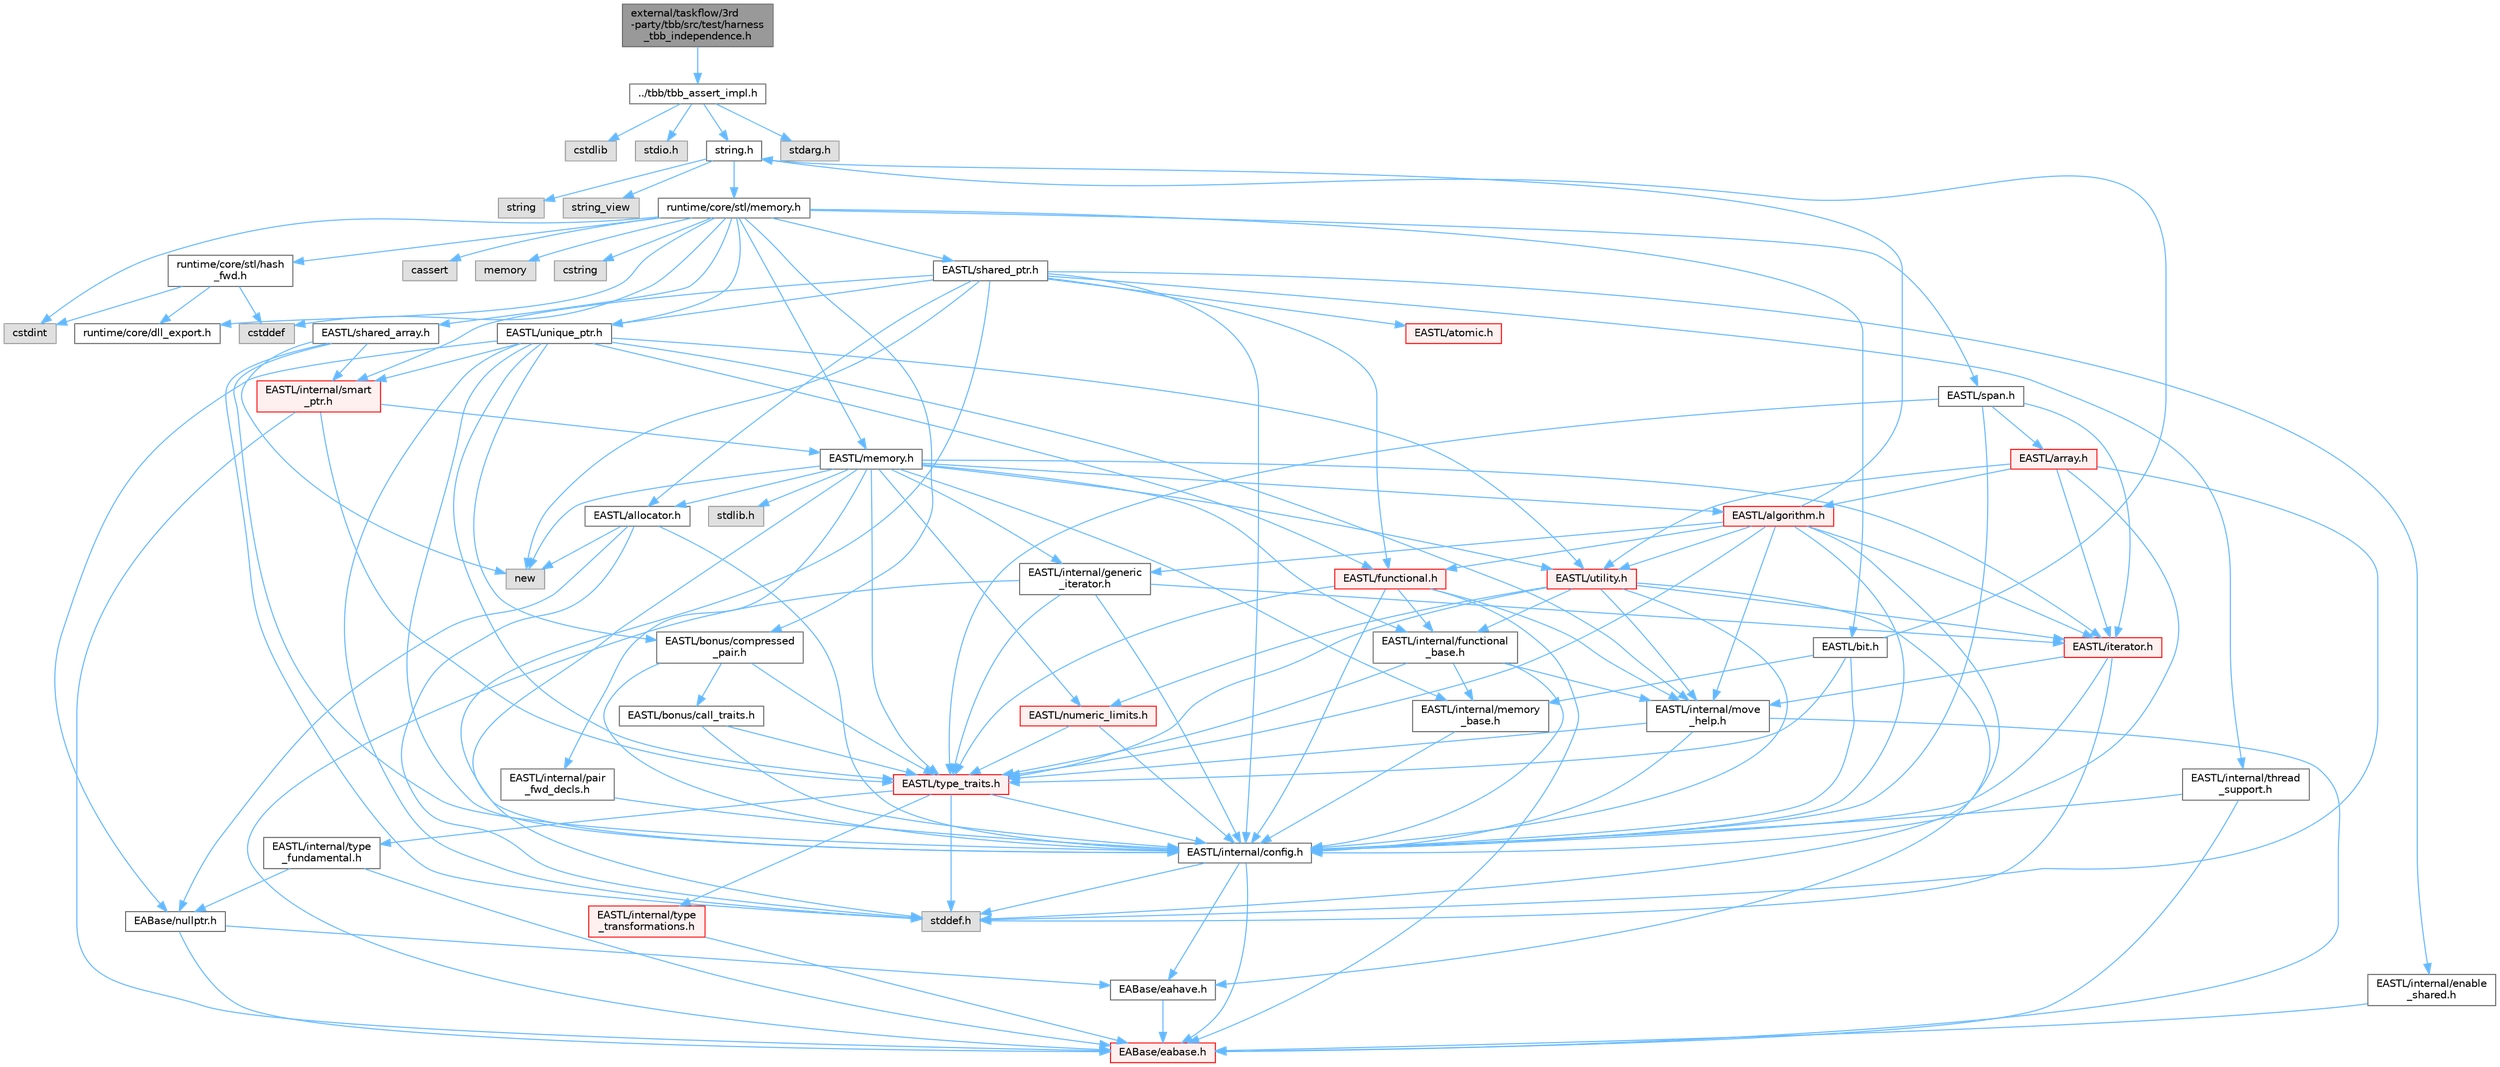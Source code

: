 digraph "external/taskflow/3rd-party/tbb/src/test/harness_tbb_independence.h"
{
 // LATEX_PDF_SIZE
  bgcolor="transparent";
  edge [fontname=Helvetica,fontsize=10,labelfontname=Helvetica,labelfontsize=10];
  node [fontname=Helvetica,fontsize=10,shape=box,height=0.2,width=0.4];
  Node1 [id="Node000001",label="external/taskflow/3rd\l-party/tbb/src/test/harness\l_tbb_independence.h",height=0.2,width=0.4,color="gray40", fillcolor="grey60", style="filled", fontcolor="black",tooltip=" "];
  Node1 -> Node2 [id="edge1_Node000001_Node000002",color="steelblue1",style="solid",tooltip=" "];
  Node2 [id="Node000002",label="../tbb/tbb_assert_impl.h",height=0.2,width=0.4,color="grey40", fillcolor="white", style="filled",URL="$tbb__assert__impl_8h.html",tooltip=" "];
  Node2 -> Node3 [id="edge2_Node000002_Node000003",color="steelblue1",style="solid",tooltip=" "];
  Node3 [id="Node000003",label="cstdlib",height=0.2,width=0.4,color="grey60", fillcolor="#E0E0E0", style="filled",tooltip=" "];
  Node2 -> Node4 [id="edge3_Node000002_Node000004",color="steelblue1",style="solid",tooltip=" "];
  Node4 [id="Node000004",label="stdio.h",height=0.2,width=0.4,color="grey60", fillcolor="#E0E0E0", style="filled",tooltip=" "];
  Node2 -> Node5 [id="edge4_Node000002_Node000005",color="steelblue1",style="solid",tooltip=" "];
  Node5 [id="Node000005",label="string.h",height=0.2,width=0.4,color="grey40", fillcolor="white", style="filled",URL="$string_8h.html",tooltip=" "];
  Node5 -> Node6 [id="edge5_Node000005_Node000006",color="steelblue1",style="solid",tooltip=" "];
  Node6 [id="Node000006",label="string",height=0.2,width=0.4,color="grey60", fillcolor="#E0E0E0", style="filled",tooltip=" "];
  Node5 -> Node7 [id="edge6_Node000005_Node000007",color="steelblue1",style="solid",tooltip=" "];
  Node7 [id="Node000007",label="string_view",height=0.2,width=0.4,color="grey60", fillcolor="#E0E0E0", style="filled",tooltip=" "];
  Node5 -> Node8 [id="edge7_Node000005_Node000008",color="steelblue1",style="solid",tooltip=" "];
  Node8 [id="Node000008",label="runtime/core/stl/memory.h",height=0.2,width=0.4,color="grey40", fillcolor="white", style="filled",URL="$runtime_2core_2stl_2memory_8h.html",tooltip=" "];
  Node8 -> Node9 [id="edge8_Node000008_Node000009",color="steelblue1",style="solid",tooltip=" "];
  Node9 [id="Node000009",label="cstddef",height=0.2,width=0.4,color="grey60", fillcolor="#E0E0E0", style="filled",tooltip=" "];
  Node8 -> Node10 [id="edge9_Node000008_Node000010",color="steelblue1",style="solid",tooltip=" "];
  Node10 [id="Node000010",label="cstdint",height=0.2,width=0.4,color="grey60", fillcolor="#E0E0E0", style="filled",tooltip=" "];
  Node8 -> Node11 [id="edge10_Node000008_Node000011",color="steelblue1",style="solid",tooltip=" "];
  Node11 [id="Node000011",label="cassert",height=0.2,width=0.4,color="grey60", fillcolor="#E0E0E0", style="filled",tooltip=" "];
  Node8 -> Node12 [id="edge11_Node000008_Node000012",color="steelblue1",style="solid",tooltip=" "];
  Node12 [id="Node000012",label="memory",height=0.2,width=0.4,color="grey60", fillcolor="#E0E0E0", style="filled",tooltip=" "];
  Node8 -> Node13 [id="edge12_Node000008_Node000013",color="steelblue1",style="solid",tooltip=" "];
  Node13 [id="Node000013",label="cstring",height=0.2,width=0.4,color="grey60", fillcolor="#E0E0E0", style="filled",tooltip=" "];
  Node8 -> Node14 [id="edge13_Node000008_Node000014",color="steelblue1",style="solid",tooltip=" "];
  Node14 [id="Node000014",label="EASTL/bit.h",height=0.2,width=0.4,color="grey40", fillcolor="white", style="filled",URL="$bit_8h.html",tooltip=" "];
  Node14 -> Node15 [id="edge14_Node000014_Node000015",color="steelblue1",style="solid",tooltip=" "];
  Node15 [id="Node000015",label="EASTL/internal/config.h",height=0.2,width=0.4,color="grey40", fillcolor="white", style="filled",URL="$runtime_2_e_a_s_t_l_2include_2_e_a_s_t_l_2internal_2config_8h.html",tooltip=" "];
  Node15 -> Node16 [id="edge15_Node000015_Node000016",color="steelblue1",style="solid",tooltip=" "];
  Node16 [id="Node000016",label="EABase/eabase.h",height=0.2,width=0.4,color="red", fillcolor="#FFF0F0", style="filled",URL="$eabase_8h.html",tooltip=" "];
  Node15 -> Node22 [id="edge16_Node000015_Node000022",color="steelblue1",style="solid",tooltip=" "];
  Node22 [id="Node000022",label="EABase/eahave.h",height=0.2,width=0.4,color="grey40", fillcolor="white", style="filled",URL="$eahave_8h.html",tooltip=" "];
  Node22 -> Node16 [id="edge17_Node000022_Node000016",color="steelblue1",style="solid",tooltip=" "];
  Node15 -> Node23 [id="edge18_Node000015_Node000023",color="steelblue1",style="solid",tooltip=" "];
  Node23 [id="Node000023",label="stddef.h",height=0.2,width=0.4,color="grey60", fillcolor="#E0E0E0", style="filled",tooltip=" "];
  Node14 -> Node24 [id="edge19_Node000014_Node000024",color="steelblue1",style="solid",tooltip=" "];
  Node24 [id="Node000024",label="EASTL/internal/memory\l_base.h",height=0.2,width=0.4,color="grey40", fillcolor="white", style="filled",URL="$memory__base_8h.html",tooltip=" "];
  Node24 -> Node15 [id="edge20_Node000024_Node000015",color="steelblue1",style="solid",tooltip=" "];
  Node14 -> Node25 [id="edge21_Node000014_Node000025",color="steelblue1",style="solid",tooltip=" "];
  Node25 [id="Node000025",label="EASTL/type_traits.h",height=0.2,width=0.4,color="red", fillcolor="#FFF0F0", style="filled",URL="$_e_a_s_t_l_2include_2_e_a_s_t_l_2type__traits_8h.html",tooltip=" "];
  Node25 -> Node15 [id="edge22_Node000025_Node000015",color="steelblue1",style="solid",tooltip=" "];
  Node25 -> Node23 [id="edge23_Node000025_Node000023",color="steelblue1",style="solid",tooltip=" "];
  Node25 -> Node26 [id="edge24_Node000025_Node000026",color="steelblue1",style="solid",tooltip=" "];
  Node26 [id="Node000026",label="EASTL/internal/type\l_fundamental.h",height=0.2,width=0.4,color="grey40", fillcolor="white", style="filled",URL="$type__fundamental_8h.html",tooltip=" "];
  Node26 -> Node16 [id="edge25_Node000026_Node000016",color="steelblue1",style="solid",tooltip=" "];
  Node26 -> Node27 [id="edge26_Node000026_Node000027",color="steelblue1",style="solid",tooltip=" "];
  Node27 [id="Node000027",label="EABase/nullptr.h",height=0.2,width=0.4,color="grey40", fillcolor="white", style="filled",URL="$nullptr_8h.html",tooltip=" "];
  Node27 -> Node16 [id="edge27_Node000027_Node000016",color="steelblue1",style="solid",tooltip=" "];
  Node27 -> Node22 [id="edge28_Node000027_Node000022",color="steelblue1",style="solid",tooltip=" "];
  Node25 -> Node28 [id="edge29_Node000025_Node000028",color="steelblue1",style="solid",tooltip=" "];
  Node28 [id="Node000028",label="EASTL/internal/type\l_transformations.h",height=0.2,width=0.4,color="red", fillcolor="#FFF0F0", style="filled",URL="$type__transformations_8h.html",tooltip=" "];
  Node28 -> Node16 [id="edge30_Node000028_Node000016",color="steelblue1",style="solid",tooltip=" "];
  Node14 -> Node5 [id="edge31_Node000014_Node000005",color="steelblue1",style="solid",tooltip=" "];
  Node8 -> Node35 [id="edge32_Node000008_Node000035",color="steelblue1",style="solid",tooltip=" "];
  Node35 [id="Node000035",label="EASTL/memory.h",height=0.2,width=0.4,color="grey40", fillcolor="white", style="filled",URL="$runtime_2_e_a_s_t_l_2include_2_e_a_s_t_l_2memory_8h.html",tooltip=" "];
  Node35 -> Node15 [id="edge33_Node000035_Node000015",color="steelblue1",style="solid",tooltip=" "];
  Node35 -> Node24 [id="edge34_Node000035_Node000024",color="steelblue1",style="solid",tooltip=" "];
  Node35 -> Node36 [id="edge35_Node000035_Node000036",color="steelblue1",style="solid",tooltip=" "];
  Node36 [id="Node000036",label="EASTL/internal/generic\l_iterator.h",height=0.2,width=0.4,color="grey40", fillcolor="white", style="filled",URL="$generic__iterator_8h.html",tooltip=" "];
  Node36 -> Node16 [id="edge36_Node000036_Node000016",color="steelblue1",style="solid",tooltip=" "];
  Node36 -> Node15 [id="edge37_Node000036_Node000015",color="steelblue1",style="solid",tooltip=" "];
  Node36 -> Node37 [id="edge38_Node000036_Node000037",color="steelblue1",style="solid",tooltip=" "];
  Node37 [id="Node000037",label="EASTL/iterator.h",height=0.2,width=0.4,color="red", fillcolor="#FFF0F0", style="filled",URL="$_e_a_s_t_l_2include_2_e_a_s_t_l_2iterator_8h.html",tooltip=" "];
  Node37 -> Node15 [id="edge39_Node000037_Node000015",color="steelblue1",style="solid",tooltip=" "];
  Node37 -> Node38 [id="edge40_Node000037_Node000038",color="steelblue1",style="solid",tooltip=" "];
  Node38 [id="Node000038",label="EASTL/internal/move\l_help.h",height=0.2,width=0.4,color="grey40", fillcolor="white", style="filled",URL="$move__help_8h.html",tooltip=" "];
  Node38 -> Node16 [id="edge41_Node000038_Node000016",color="steelblue1",style="solid",tooltip=" "];
  Node38 -> Node15 [id="edge42_Node000038_Node000015",color="steelblue1",style="solid",tooltip=" "];
  Node38 -> Node25 [id="edge43_Node000038_Node000025",color="steelblue1",style="solid",tooltip=" "];
  Node37 -> Node23 [id="edge44_Node000037_Node000023",color="steelblue1",style="solid",tooltip=" "];
  Node36 -> Node25 [id="edge45_Node000036_Node000025",color="steelblue1",style="solid",tooltip=" "];
  Node35 -> Node40 [id="edge46_Node000035_Node000040",color="steelblue1",style="solid",tooltip=" "];
  Node40 [id="Node000040",label="EASTL/internal/pair\l_fwd_decls.h",height=0.2,width=0.4,color="grey40", fillcolor="white", style="filled",URL="$pair__fwd__decls_8h.html",tooltip=" "];
  Node40 -> Node15 [id="edge47_Node000040_Node000015",color="steelblue1",style="solid",tooltip=" "];
  Node35 -> Node41 [id="edge48_Node000035_Node000041",color="steelblue1",style="solid",tooltip=" "];
  Node41 [id="Node000041",label="EASTL/internal/functional\l_base.h",height=0.2,width=0.4,color="grey40", fillcolor="white", style="filled",URL="$functional__base_8h.html",tooltip=" "];
  Node41 -> Node15 [id="edge49_Node000041_Node000015",color="steelblue1",style="solid",tooltip=" "];
  Node41 -> Node24 [id="edge50_Node000041_Node000024",color="steelblue1",style="solid",tooltip=" "];
  Node41 -> Node38 [id="edge51_Node000041_Node000038",color="steelblue1",style="solid",tooltip=" "];
  Node41 -> Node25 [id="edge52_Node000041_Node000025",color="steelblue1",style="solid",tooltip=" "];
  Node35 -> Node42 [id="edge53_Node000035_Node000042",color="steelblue1",style="solid",tooltip=" "];
  Node42 [id="Node000042",label="EASTL/algorithm.h",height=0.2,width=0.4,color="red", fillcolor="#FFF0F0", style="filled",URL="$_e_a_s_t_l_2include_2_e_a_s_t_l_2algorithm_8h.html",tooltip=" "];
  Node42 -> Node15 [id="edge54_Node000042_Node000015",color="steelblue1",style="solid",tooltip=" "];
  Node42 -> Node25 [id="edge55_Node000042_Node000025",color="steelblue1",style="solid",tooltip=" "];
  Node42 -> Node38 [id="edge56_Node000042_Node000038",color="steelblue1",style="solid",tooltip=" "];
  Node42 -> Node37 [id="edge57_Node000042_Node000037",color="steelblue1",style="solid",tooltip=" "];
  Node42 -> Node45 [id="edge58_Node000042_Node000045",color="steelblue1",style="solid",tooltip=" "];
  Node45 [id="Node000045",label="EASTL/functional.h",height=0.2,width=0.4,color="red", fillcolor="#FFF0F0", style="filled",URL="$_e_a_s_t_l_2include_2_e_a_s_t_l_2functional_8h.html",tooltip=" "];
  Node45 -> Node16 [id="edge59_Node000045_Node000016",color="steelblue1",style="solid",tooltip=" "];
  Node45 -> Node15 [id="edge60_Node000045_Node000015",color="steelblue1",style="solid",tooltip=" "];
  Node45 -> Node38 [id="edge61_Node000045_Node000038",color="steelblue1",style="solid",tooltip=" "];
  Node45 -> Node25 [id="edge62_Node000045_Node000025",color="steelblue1",style="solid",tooltip=" "];
  Node45 -> Node41 [id="edge63_Node000045_Node000041",color="steelblue1",style="solid",tooltip=" "];
  Node42 -> Node52 [id="edge64_Node000042_Node000052",color="steelblue1",style="solid",tooltip=" "];
  Node52 [id="Node000052",label="EASTL/utility.h",height=0.2,width=0.4,color="red", fillcolor="#FFF0F0", style="filled",URL="$runtime_2_e_a_s_t_l_2include_2_e_a_s_t_l_2utility_8h.html",tooltip=" "];
  Node52 -> Node15 [id="edge65_Node000052_Node000015",color="steelblue1",style="solid",tooltip=" "];
  Node52 -> Node25 [id="edge66_Node000052_Node000025",color="steelblue1",style="solid",tooltip=" "];
  Node52 -> Node37 [id="edge67_Node000052_Node000037",color="steelblue1",style="solid",tooltip=" "];
  Node52 -> Node53 [id="edge68_Node000052_Node000053",color="steelblue1",style="solid",tooltip=" "];
  Node53 [id="Node000053",label="EASTL/numeric_limits.h",height=0.2,width=0.4,color="red", fillcolor="#FFF0F0", style="filled",URL="$numeric__limits_8h.html",tooltip=" "];
  Node53 -> Node15 [id="edge69_Node000053_Node000015",color="steelblue1",style="solid",tooltip=" "];
  Node53 -> Node25 [id="edge70_Node000053_Node000025",color="steelblue1",style="solid",tooltip=" "];
  Node52 -> Node41 [id="edge71_Node000052_Node000041",color="steelblue1",style="solid",tooltip=" "];
  Node52 -> Node38 [id="edge72_Node000052_Node000038",color="steelblue1",style="solid",tooltip=" "];
  Node52 -> Node22 [id="edge73_Node000052_Node000022",color="steelblue1",style="solid",tooltip=" "];
  Node42 -> Node36 [id="edge74_Node000042_Node000036",color="steelblue1",style="solid",tooltip=" "];
  Node42 -> Node23 [id="edge75_Node000042_Node000023",color="steelblue1",style="solid",tooltip=" "];
  Node42 -> Node5 [id="edge76_Node000042_Node000005",color="steelblue1",style="solid",tooltip=" "];
  Node35 -> Node25 [id="edge77_Node000035_Node000025",color="steelblue1",style="solid",tooltip=" "];
  Node35 -> Node49 [id="edge78_Node000035_Node000049",color="steelblue1",style="solid",tooltip=" "];
  Node49 [id="Node000049",label="EASTL/allocator.h",height=0.2,width=0.4,color="grey40", fillcolor="white", style="filled",URL="$runtime_2_e_a_s_t_l_2include_2_e_a_s_t_l_2allocator_8h.html",tooltip=" "];
  Node49 -> Node15 [id="edge79_Node000049_Node000015",color="steelblue1",style="solid",tooltip=" "];
  Node49 -> Node27 [id="edge80_Node000049_Node000027",color="steelblue1",style="solid",tooltip=" "];
  Node49 -> Node23 [id="edge81_Node000049_Node000023",color="steelblue1",style="solid",tooltip=" "];
  Node49 -> Node50 [id="edge82_Node000049_Node000050",color="steelblue1",style="solid",tooltip=" "];
  Node50 [id="Node000050",label="new",height=0.2,width=0.4,color="grey60", fillcolor="#E0E0E0", style="filled",tooltip=" "];
  Node35 -> Node37 [id="edge83_Node000035_Node000037",color="steelblue1",style="solid",tooltip=" "];
  Node35 -> Node52 [id="edge84_Node000035_Node000052",color="steelblue1",style="solid",tooltip=" "];
  Node35 -> Node53 [id="edge85_Node000035_Node000053",color="steelblue1",style="solid",tooltip=" "];
  Node35 -> Node62 [id="edge86_Node000035_Node000062",color="steelblue1",style="solid",tooltip=" "];
  Node62 [id="Node000062",label="stdlib.h",height=0.2,width=0.4,color="grey60", fillcolor="#E0E0E0", style="filled",tooltip=" "];
  Node35 -> Node50 [id="edge87_Node000035_Node000050",color="steelblue1",style="solid",tooltip=" "];
  Node8 -> Node63 [id="edge88_Node000008_Node000063",color="steelblue1",style="solid",tooltip=" "];
  Node63 [id="Node000063",label="EASTL/shared_array.h",height=0.2,width=0.4,color="grey40", fillcolor="white", style="filled",URL="$shared__array_8h.html",tooltip=" "];
  Node63 -> Node15 [id="edge89_Node000063_Node000015",color="steelblue1",style="solid",tooltip=" "];
  Node63 -> Node64 [id="edge90_Node000063_Node000064",color="steelblue1",style="solid",tooltip=" "];
  Node64 [id="Node000064",label="EASTL/internal/smart\l_ptr.h",height=0.2,width=0.4,color="red", fillcolor="#FFF0F0", style="filled",URL="$smart__ptr_8h.html",tooltip=" "];
  Node64 -> Node16 [id="edge91_Node000064_Node000016",color="steelblue1",style="solid",tooltip=" "];
  Node64 -> Node35 [id="edge92_Node000064_Node000035",color="steelblue1",style="solid",tooltip=" "];
  Node64 -> Node25 [id="edge93_Node000064_Node000025",color="steelblue1",style="solid",tooltip=" "];
  Node63 -> Node50 [id="edge94_Node000063_Node000050",color="steelblue1",style="solid",tooltip=" "];
  Node63 -> Node23 [id="edge95_Node000063_Node000023",color="steelblue1",style="solid",tooltip=" "];
  Node8 -> Node66 [id="edge96_Node000008_Node000066",color="steelblue1",style="solid",tooltip=" "];
  Node66 [id="Node000066",label="EASTL/unique_ptr.h",height=0.2,width=0.4,color="grey40", fillcolor="white", style="filled",URL="$unique__ptr_8h.html",tooltip=" "];
  Node66 -> Node27 [id="edge97_Node000066_Node000027",color="steelblue1",style="solid",tooltip=" "];
  Node66 -> Node67 [id="edge98_Node000066_Node000067",color="steelblue1",style="solid",tooltip=" "];
  Node67 [id="Node000067",label="EASTL/bonus/compressed\l_pair.h",height=0.2,width=0.4,color="grey40", fillcolor="white", style="filled",URL="$compressed__pair_8h.html",tooltip=" "];
  Node67 -> Node15 [id="edge99_Node000067_Node000015",color="steelblue1",style="solid",tooltip=" "];
  Node67 -> Node25 [id="edge100_Node000067_Node000025",color="steelblue1",style="solid",tooltip=" "];
  Node67 -> Node68 [id="edge101_Node000067_Node000068",color="steelblue1",style="solid",tooltip=" "];
  Node68 [id="Node000068",label="EASTL/bonus/call_traits.h",height=0.2,width=0.4,color="grey40", fillcolor="white", style="filled",URL="$call__traits_8h.html",tooltip=" "];
  Node68 -> Node15 [id="edge102_Node000068_Node000015",color="steelblue1",style="solid",tooltip=" "];
  Node68 -> Node25 [id="edge103_Node000068_Node000025",color="steelblue1",style="solid",tooltip=" "];
  Node66 -> Node45 [id="edge104_Node000066_Node000045",color="steelblue1",style="solid",tooltip=" "];
  Node66 -> Node15 [id="edge105_Node000066_Node000015",color="steelblue1",style="solid",tooltip=" "];
  Node66 -> Node38 [id="edge106_Node000066_Node000038",color="steelblue1",style="solid",tooltip=" "];
  Node66 -> Node64 [id="edge107_Node000066_Node000064",color="steelblue1",style="solid",tooltip=" "];
  Node66 -> Node25 [id="edge108_Node000066_Node000025",color="steelblue1",style="solid",tooltip=" "];
  Node66 -> Node52 [id="edge109_Node000066_Node000052",color="steelblue1",style="solid",tooltip=" "];
  Node66 -> Node23 [id="edge110_Node000066_Node000023",color="steelblue1",style="solid",tooltip=" "];
  Node8 -> Node69 [id="edge111_Node000008_Node000069",color="steelblue1",style="solid",tooltip=" "];
  Node69 [id="Node000069",label="EASTL/shared_ptr.h",height=0.2,width=0.4,color="grey40", fillcolor="white", style="filled",URL="$shared__ptr_8h.html",tooltip=" "];
  Node69 -> Node15 [id="edge112_Node000069_Node000015",color="steelblue1",style="solid",tooltip=" "];
  Node69 -> Node64 [id="edge113_Node000069_Node000064",color="steelblue1",style="solid",tooltip=" "];
  Node69 -> Node70 [id="edge114_Node000069_Node000070",color="steelblue1",style="solid",tooltip=" "];
  Node70 [id="Node000070",label="EASTL/internal/thread\l_support.h",height=0.2,width=0.4,color="grey40", fillcolor="white", style="filled",URL="$thread__support_8h.html",tooltip=" "];
  Node70 -> Node16 [id="edge115_Node000070_Node000016",color="steelblue1",style="solid",tooltip=" "];
  Node70 -> Node15 [id="edge116_Node000070_Node000015",color="steelblue1",style="solid",tooltip=" "];
  Node69 -> Node66 [id="edge117_Node000069_Node000066",color="steelblue1",style="solid",tooltip=" "];
  Node69 -> Node45 [id="edge118_Node000069_Node000045",color="steelblue1",style="solid",tooltip=" "];
  Node69 -> Node49 [id="edge119_Node000069_Node000049",color="steelblue1",style="solid",tooltip=" "];
  Node69 -> Node71 [id="edge120_Node000069_Node000071",color="steelblue1",style="solid",tooltip=" "];
  Node71 [id="Node000071",label="EASTL/atomic.h",height=0.2,width=0.4,color="red", fillcolor="#FFF0F0", style="filled",URL="$runtime_2_e_a_s_t_l_2include_2_e_a_s_t_l_2atomic_8h.html",tooltip=" "];
  Node69 -> Node50 [id="edge121_Node000069_Node000050",color="steelblue1",style="solid",tooltip=" "];
  Node69 -> Node23 [id="edge122_Node000069_Node000023",color="steelblue1",style="solid",tooltip=" "];
  Node69 -> Node148 [id="edge123_Node000069_Node000148",color="steelblue1",style="solid",tooltip=" "];
  Node148 [id="Node000148",label="EASTL/internal/enable\l_shared.h",height=0.2,width=0.4,color="grey40", fillcolor="white", style="filled",URL="$enable__shared_8h.html",tooltip=" "];
  Node148 -> Node16 [id="edge124_Node000148_Node000016",color="steelblue1",style="solid",tooltip=" "];
  Node8 -> Node149 [id="edge125_Node000008_Node000149",color="steelblue1",style="solid",tooltip=" "];
  Node149 [id="Node000149",label="EASTL/span.h",height=0.2,width=0.4,color="grey40", fillcolor="white", style="filled",URL="$span_8h.html",tooltip=" "];
  Node149 -> Node15 [id="edge126_Node000149_Node000015",color="steelblue1",style="solid",tooltip=" "];
  Node149 -> Node25 [id="edge127_Node000149_Node000025",color="steelblue1",style="solid",tooltip=" "];
  Node149 -> Node37 [id="edge128_Node000149_Node000037",color="steelblue1",style="solid",tooltip=" "];
  Node149 -> Node150 [id="edge129_Node000149_Node000150",color="steelblue1",style="solid",tooltip=" "];
  Node150 [id="Node000150",label="EASTL/array.h",height=0.2,width=0.4,color="red", fillcolor="#FFF0F0", style="filled",URL="$runtime_2_e_a_s_t_l_2include_2_e_a_s_t_l_2array_8h.html",tooltip=" "];
  Node150 -> Node15 [id="edge130_Node000150_Node000015",color="steelblue1",style="solid",tooltip=" "];
  Node150 -> Node37 [id="edge131_Node000150_Node000037",color="steelblue1",style="solid",tooltip=" "];
  Node150 -> Node42 [id="edge132_Node000150_Node000042",color="steelblue1",style="solid",tooltip=" "];
  Node150 -> Node52 [id="edge133_Node000150_Node000052",color="steelblue1",style="solid",tooltip=" "];
  Node150 -> Node23 [id="edge134_Node000150_Node000023",color="steelblue1",style="solid",tooltip=" "];
  Node8 -> Node67 [id="edge135_Node000008_Node000067",color="steelblue1",style="solid",tooltip=" "];
  Node8 -> Node152 [id="edge136_Node000008_Node000152",color="steelblue1",style="solid",tooltip=" "];
  Node152 [id="Node000152",label="runtime/core/dll_export.h",height=0.2,width=0.4,color="grey40", fillcolor="white", style="filled",URL="$dll__export_8h.html",tooltip=" "];
  Node8 -> Node153 [id="edge137_Node000008_Node000153",color="steelblue1",style="solid",tooltip=" "];
  Node153 [id="Node000153",label="runtime/core/stl/hash\l_fwd.h",height=0.2,width=0.4,color="grey40", fillcolor="white", style="filled",URL="$hash__fwd_8h.html",tooltip=" "];
  Node153 -> Node9 [id="edge138_Node000153_Node000009",color="steelblue1",style="solid",tooltip=" "];
  Node153 -> Node10 [id="edge139_Node000153_Node000010",color="steelblue1",style="solid",tooltip=" "];
  Node153 -> Node152 [id="edge140_Node000153_Node000152",color="steelblue1",style="solid",tooltip=" "];
  Node2 -> Node154 [id="edge141_Node000002_Node000154",color="steelblue1",style="solid",tooltip=" "];
  Node154 [id="Node000154",label="stdarg.h",height=0.2,width=0.4,color="grey60", fillcolor="#E0E0E0", style="filled",tooltip=" "];
}
